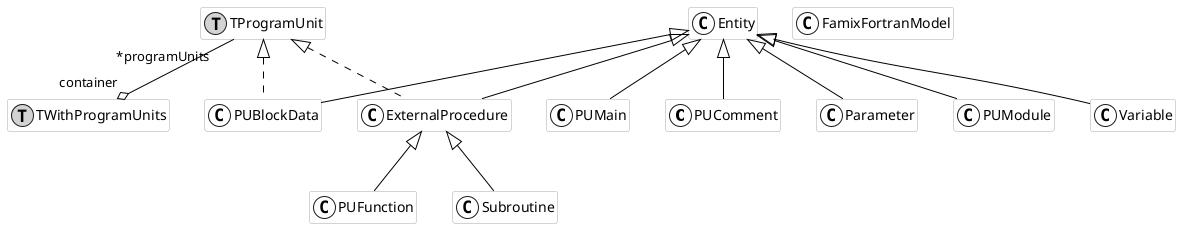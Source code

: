 @startuml
hide empty members

skinparam class {
  BackgroundColor white
  ArrowColor black
  BorderColor darkGray
  BackgroundColor<<External>> LightYellow
  BorderColor<<External>> LightGray
}

class PUComment << (C,white) >> #FFFFFF {
}
class FamixFortranModel << (C,white) >> #FFFFFF {
}
class PUFunction << (C,white) >> #FFFFFF {
}
class TWithProgramUnits << (T,lightGrey) >> #FFFFFF {
}
class Subroutine << (C,white) >> #FFFFFF {
}
class TProgramUnit << (T,lightGrey) >> #FFFFFF {
}
class Parameter << (C,white) >> #FFFFFF {
}
class PUBlockData << (C,white) >> #FFFFFF {
}
class PUModule << (C,white) >> #FFFFFF {
}
class Variable << (C,white) >> #FFFFFF {
}
class Entity << (C,white) >> #FFFFFF {
}
class ExternalProcedure << (C,white) >> #FFFFFF {
}
class PUMain << (C,white) >> #FFFFFF {
}

Entity <|-- PUComment
ExternalProcedure <|-- PUFunction
ExternalProcedure <|-- Subroutine
Entity <|-- Parameter
Entity <|-- PUBlockData
TProgramUnit <|.. PUBlockData
Entity <|-- PUModule
Entity <|-- Variable
Entity <|-- ExternalProcedure
TProgramUnit <|.. ExternalProcedure
Entity <|-- PUMain

TProgramUnit " *programUnits" --o "container" TWithProgramUnits



@enduml
